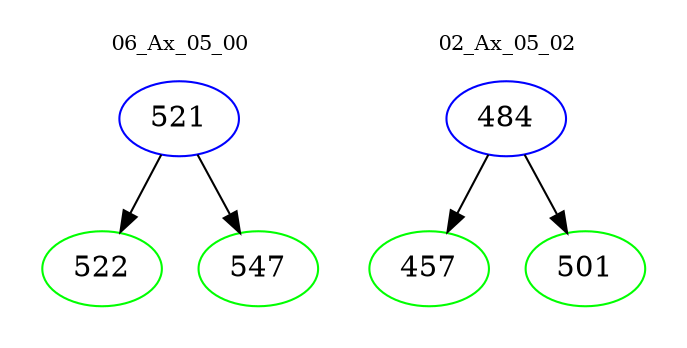 digraph{
subgraph cluster_0 {
color = white
label = "06_Ax_05_00";
fontsize=10;
T0_521 [label="521", color="blue"]
T0_521 -> T0_522 [color="black"]
T0_522 [label="522", color="green"]
T0_521 -> T0_547 [color="black"]
T0_547 [label="547", color="green"]
}
subgraph cluster_1 {
color = white
label = "02_Ax_05_02";
fontsize=10;
T1_484 [label="484", color="blue"]
T1_484 -> T1_457 [color="black"]
T1_457 [label="457", color="green"]
T1_484 -> T1_501 [color="black"]
T1_501 [label="501", color="green"]
}
}
